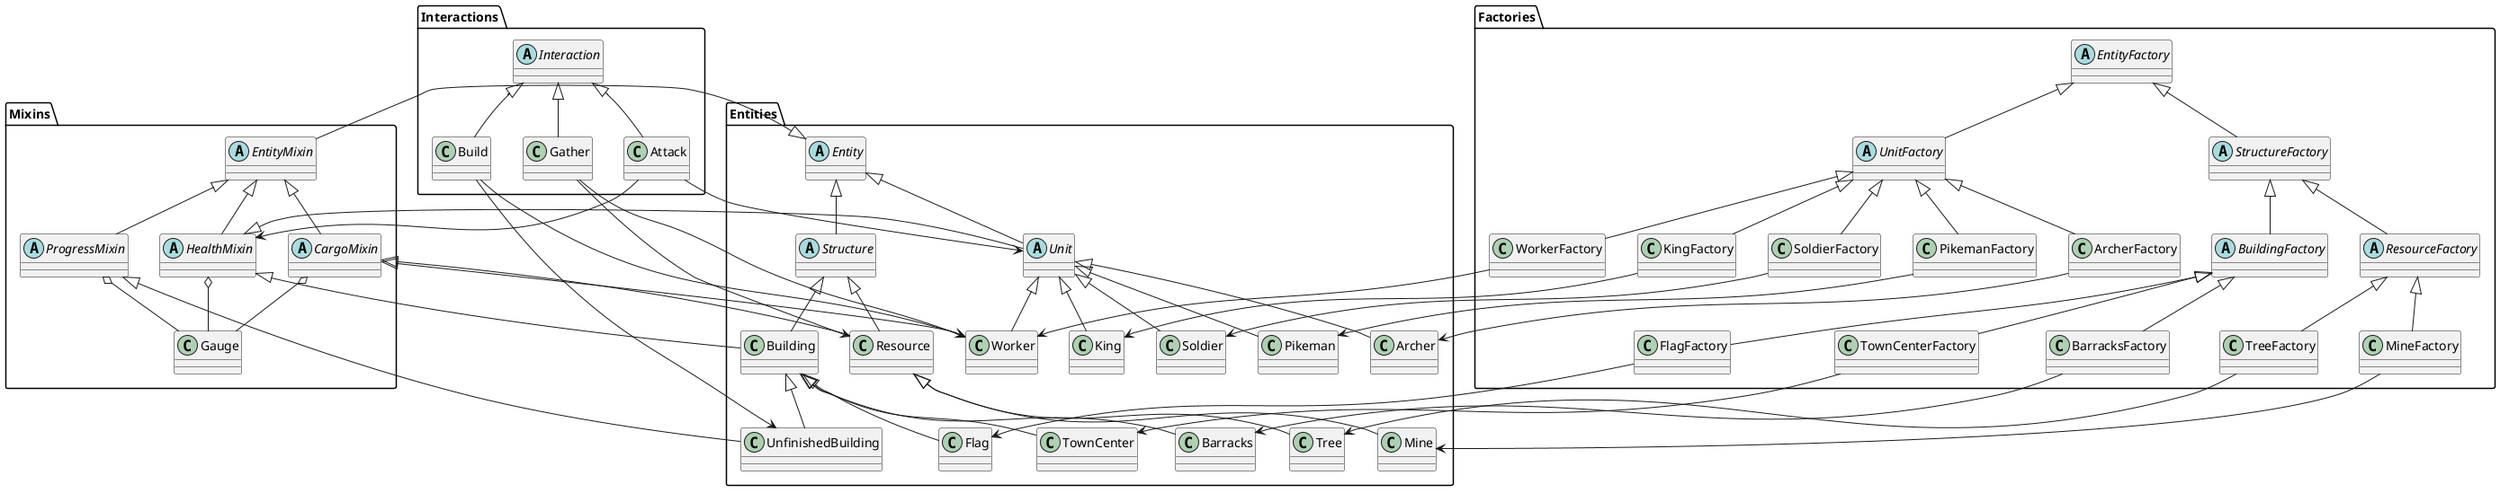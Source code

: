 @startuml

package Entities {
abstract class Entity
abstract class Structure
abstract class Unit
class Building
class UnfinishedBuilding
class TownCenter
class Barracks
class Flag
class Resource
class Tree
class Mine
class Worker
class King
class Soldier
class Pikeman
class Archer
}

Entity <|-- Structure

Structure <|-- Building
Building <|-- UnfinishedBuilding
Building <|-- TownCenter
Building <|-- Barracks
Building <|-- Flag

Structure <|-- Resource
Resource <|-- Tree
Resource <|-- Mine

Entity <|-- Unit
Unit <|-- King
Unit <|-- Worker
Unit <|-- Soldier
Unit <|-- Pikeman
Unit <|-- Archer


package Mixins {
class Gauge
abstract class EntityMixin
abstract class ProgressMixin
abstract class HealthMixin
abstract class CargoMixin
}

Entity <|-- EntityMixin

EntityMixin <|-- ProgressMixin
ProgressMixin o-- Gauge

EntityMixin <|-- HealthMixin
HealthMixin o-- Gauge

EntityMixin <|-- CargoMixin
CargoMixin o-- Gauge

HealthMixin <|-- Unit
HealthMixin <|-- Building

CargoMixin <|-- Resource
CargoMixin <|-- Worker

ProgressMixin <|-- UnfinishedBuilding


package Interactions {
abstract class Interaction
class Attack
class Build
class Gather
}

Interaction <|-- Attack
Attack --> Unit
Attack --> HealthMixin

Interaction <|-- Build
Build --> Worker
Build --> UnfinishedBuilding

Interaction <|-- Gather
Gather --> Worker
Gather --> Resource


package Factories {
abstract class EntityFactory
abstract class UnitFactory
abstract class StructureFactory
abstract class BuildingFactory
abstract class ResourceFactory
class WorkerFactory
class KingFactory
class SoldierFactory
class PikemanFactory
class ArcherFactory
class BarracksFactory
class FlagFactory
class TownCenterFactory
class MineFactory
class TreeFactory
}

EntityFactory <|--  UnitFactory
EntityFactory <|--  StructureFactory
StructureFactory <|--  BuildingFactory
StructureFactory <|--  ResourceFactory

UnitFactory <|--  WorkerFactory
WorkerFactory --> Worker
UnitFactory <|--  KingFactory
KingFactory --> King
UnitFactory <|--  SoldierFactory
SoldierFactory --> Soldier
UnitFactory <|--  PikemanFactory
PikemanFactory --> Pikeman
UnitFactory <|--  ArcherFactory
ArcherFactory --> Archer
BuildingFactory <|--  BarracksFactory
BarracksFactory --> Barracks
BuildingFactory <|--  FlagFactory
FlagFactory --> Flag
BuildingFactory <|--  TownCenterFactory
TownCenterFactory --> TownCenter
ResourceFactory <|--  MineFactory
MineFactory --> Mine
ResourceFactory <|--  TreeFactory
TreeFactory --> Tree

@enduml

